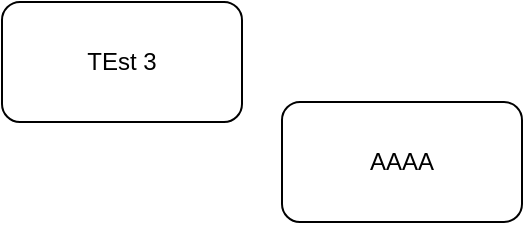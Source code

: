 <mxfile version="12.2.3" type="github" pages="1">
  <diagram id="nDqt4OHVF8OYWS3F5ZIa" name="Page-1">
    <mxGraphModel dx="846" dy="607" grid="1" gridSize="10" guides="1" tooltips="1" connect="1" arrows="1" fold="1" page="1" pageScale="1" pageWidth="850" pageHeight="1100" math="0" shadow="0">
      <root>
        <mxCell id="0"/>
        <mxCell id="1" parent="0"/>
        <mxCell id="npQW0QnKVg932VRmmYPV-1" value="TEst 3" style="rounded=1;whiteSpace=wrap;html=1;" parent="1" vertex="1">
          <mxGeometry x="120" y="120" width="120" height="60" as="geometry"/>
        </mxCell>
        <mxCell id="npQW0QnKVg932VRmmYPV-2" value="AAAA" style="rounded=1;whiteSpace=wrap;html=1;" parent="1" vertex="1">
          <mxGeometry x="260" y="170" width="120" height="60" as="geometry"/>
        </mxCell>
      </root>
    </mxGraphModel>
  </diagram>
</mxfile>

